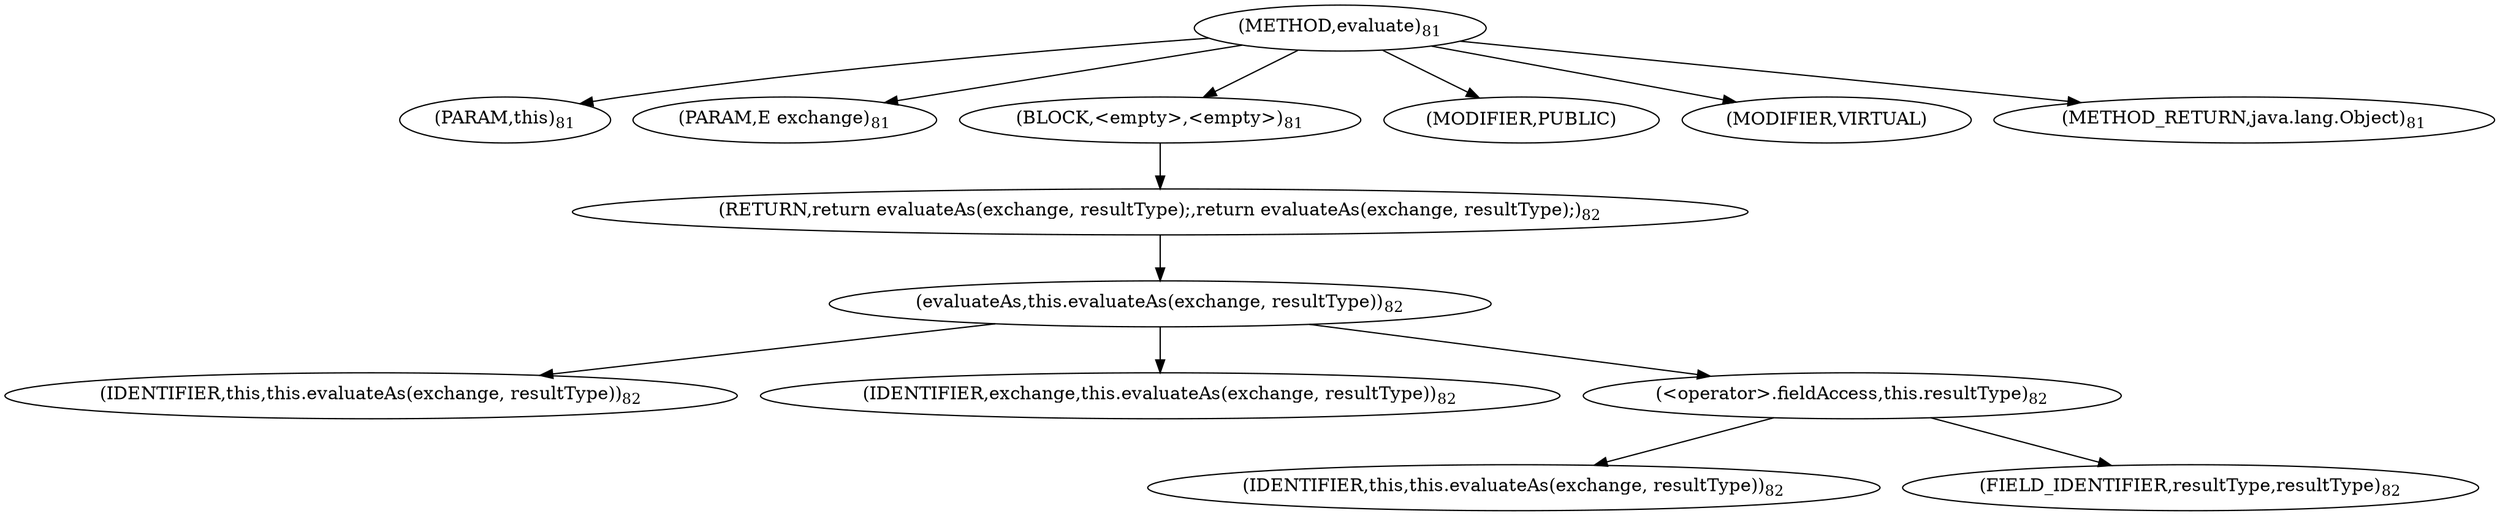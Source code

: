 digraph "evaluate" {  
"242" [label = <(METHOD,evaluate)<SUB>81</SUB>> ]
"13" [label = <(PARAM,this)<SUB>81</SUB>> ]
"243" [label = <(PARAM,E exchange)<SUB>81</SUB>> ]
"244" [label = <(BLOCK,&lt;empty&gt;,&lt;empty&gt;)<SUB>81</SUB>> ]
"245" [label = <(RETURN,return evaluateAs(exchange, resultType);,return evaluateAs(exchange, resultType);)<SUB>82</SUB>> ]
"246" [label = <(evaluateAs,this.evaluateAs(exchange, resultType))<SUB>82</SUB>> ]
"12" [label = <(IDENTIFIER,this,this.evaluateAs(exchange, resultType))<SUB>82</SUB>> ]
"247" [label = <(IDENTIFIER,exchange,this.evaluateAs(exchange, resultType))<SUB>82</SUB>> ]
"248" [label = <(&lt;operator&gt;.fieldAccess,this.resultType)<SUB>82</SUB>> ]
"249" [label = <(IDENTIFIER,this,this.evaluateAs(exchange, resultType))<SUB>82</SUB>> ]
"250" [label = <(FIELD_IDENTIFIER,resultType,resultType)<SUB>82</SUB>> ]
"251" [label = <(MODIFIER,PUBLIC)> ]
"252" [label = <(MODIFIER,VIRTUAL)> ]
"253" [label = <(METHOD_RETURN,java.lang.Object)<SUB>81</SUB>> ]
  "242" -> "13" 
  "242" -> "243" 
  "242" -> "244" 
  "242" -> "251" 
  "242" -> "252" 
  "242" -> "253" 
  "244" -> "245" 
  "245" -> "246" 
  "246" -> "12" 
  "246" -> "247" 
  "246" -> "248" 
  "248" -> "249" 
  "248" -> "250" 
}
